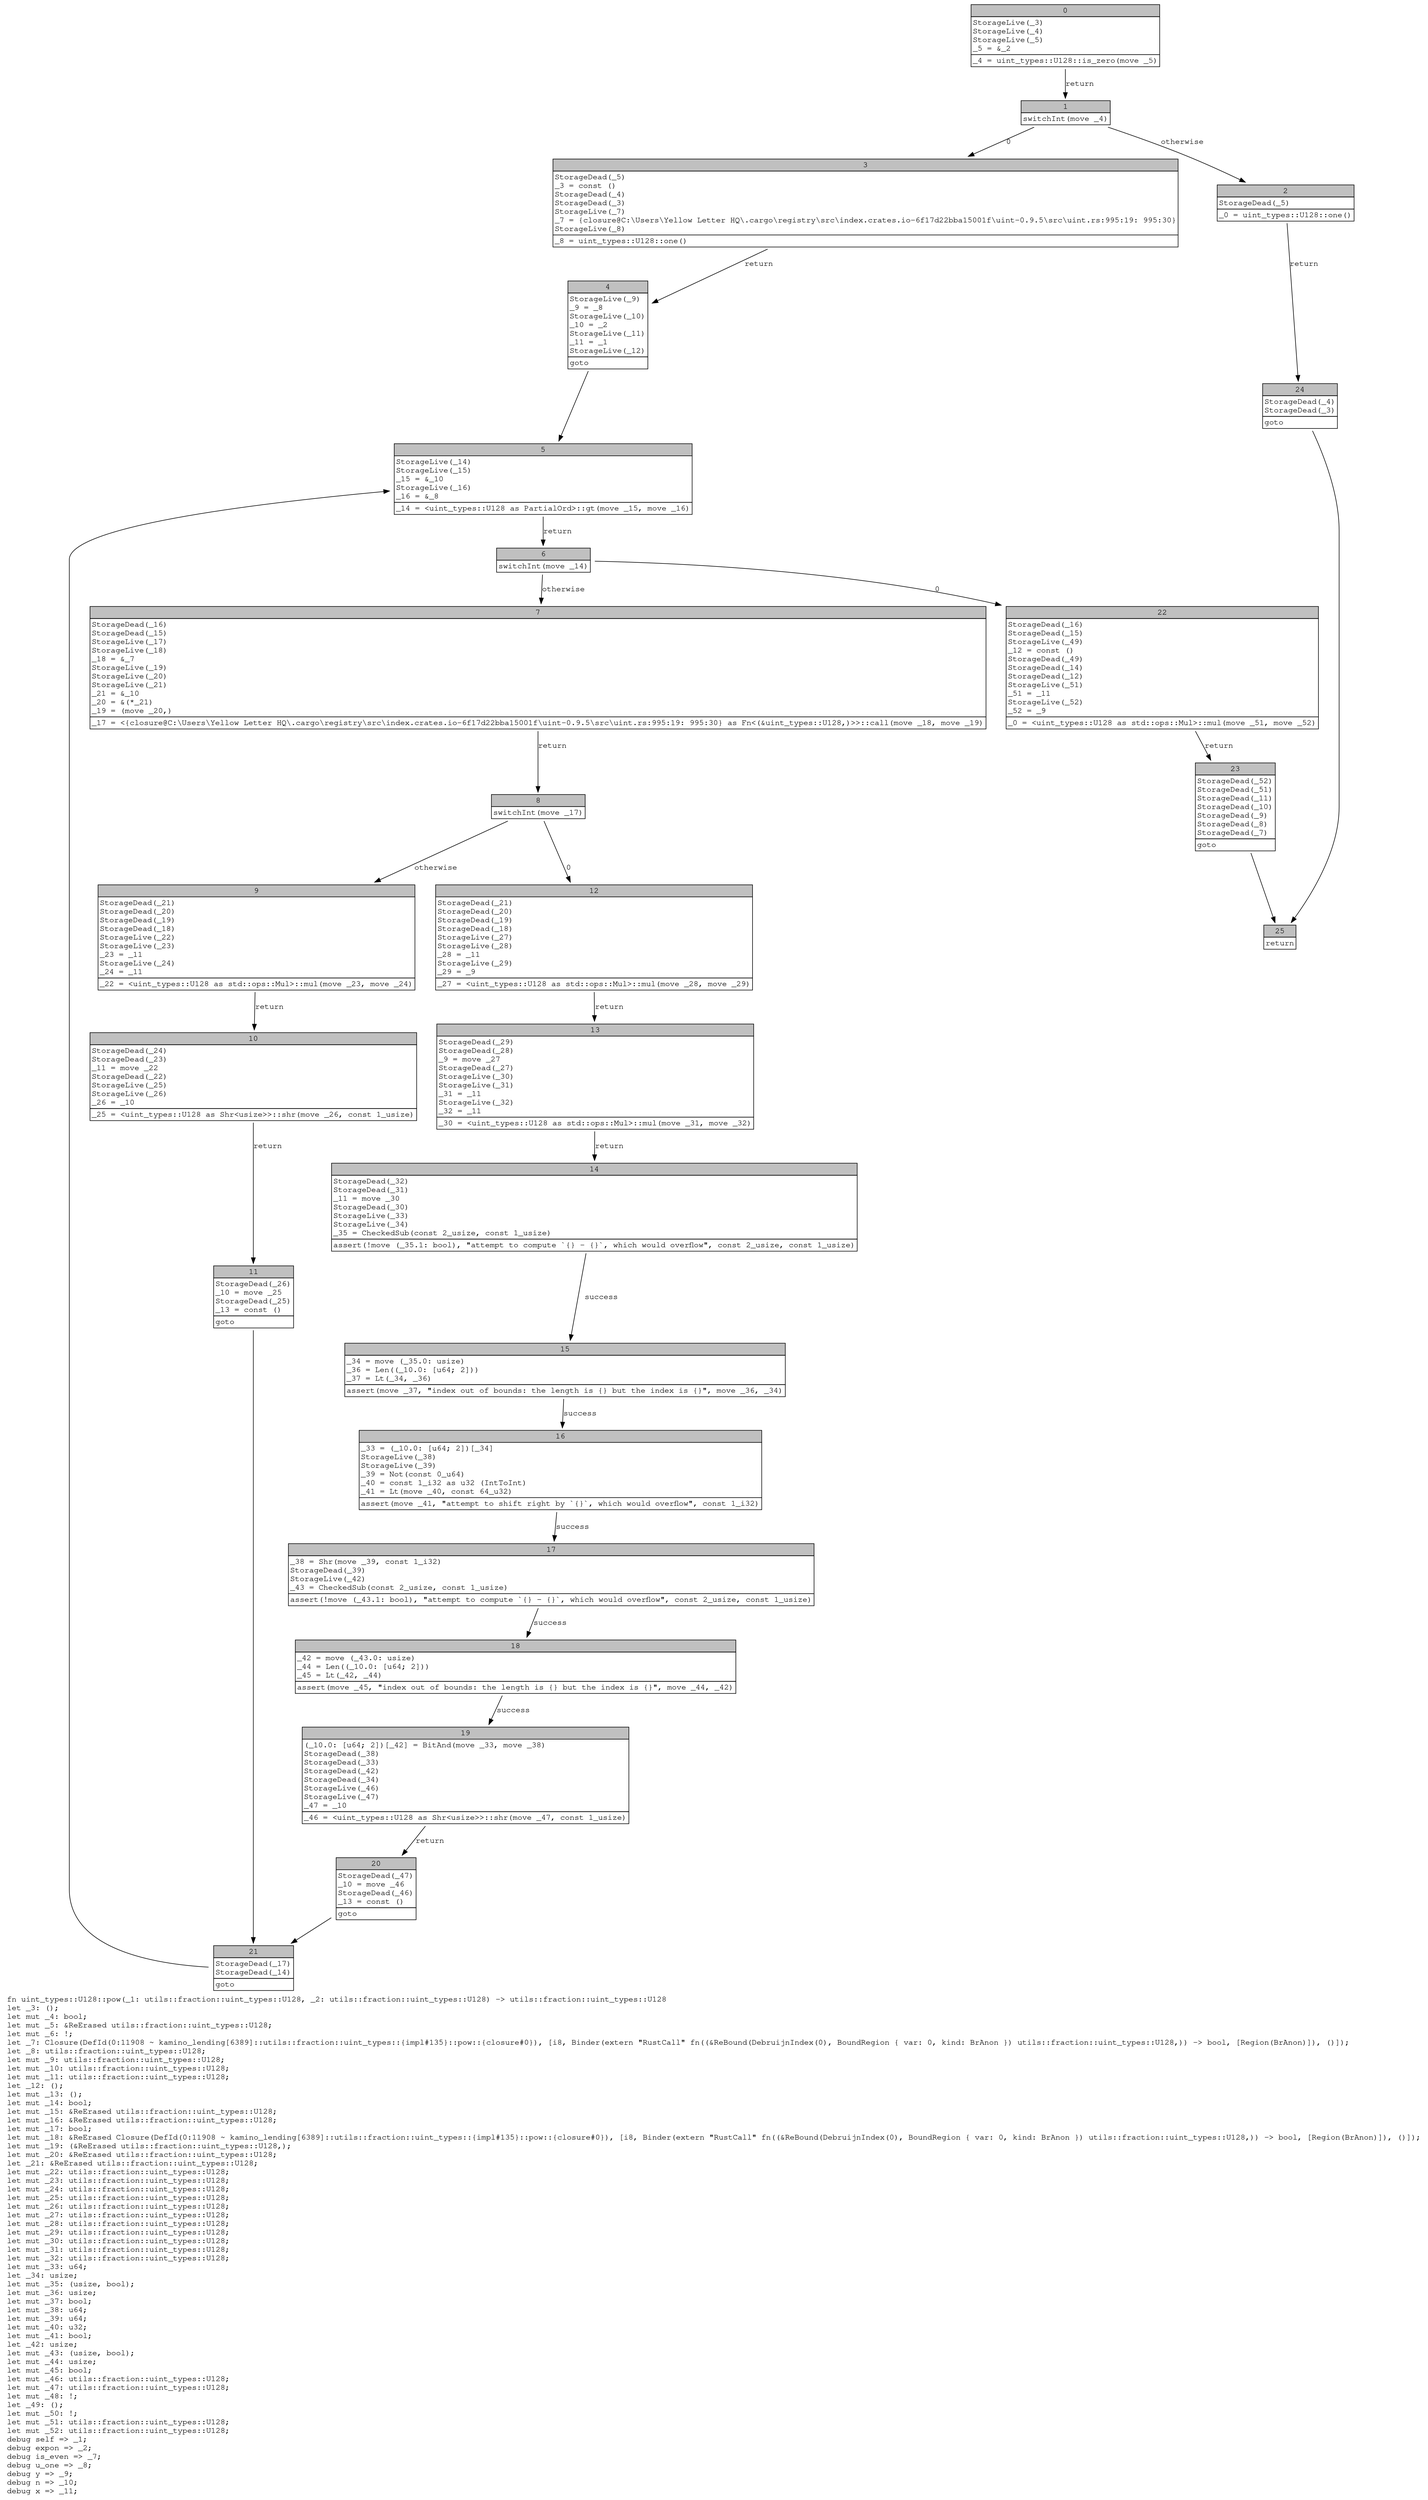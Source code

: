 digraph Mir_0_11907 {
    graph [fontname="Courier, monospace"];
    node [fontname="Courier, monospace"];
    edge [fontname="Courier, monospace"];
    label=<fn uint_types::U128::pow(_1: utils::fraction::uint_types::U128, _2: utils::fraction::uint_types::U128) -&gt; utils::fraction::uint_types::U128<br align="left"/>let _3: ();<br align="left"/>let mut _4: bool;<br align="left"/>let mut _5: &amp;ReErased utils::fraction::uint_types::U128;<br align="left"/>let mut _6: !;<br align="left"/>let _7: Closure(DefId(0:11908 ~ kamino_lending[6389]::utils::fraction::uint_types::{impl#135}::pow::{closure#0}), [i8, Binder(extern &quot;RustCall&quot; fn((&amp;ReBound(DebruijnIndex(0), BoundRegion { var: 0, kind: BrAnon }) utils::fraction::uint_types::U128,)) -&gt; bool, [Region(BrAnon)]), ()]);<br align="left"/>let _8: utils::fraction::uint_types::U128;<br align="left"/>let mut _9: utils::fraction::uint_types::U128;<br align="left"/>let mut _10: utils::fraction::uint_types::U128;<br align="left"/>let mut _11: utils::fraction::uint_types::U128;<br align="left"/>let _12: ();<br align="left"/>let mut _13: ();<br align="left"/>let mut _14: bool;<br align="left"/>let mut _15: &amp;ReErased utils::fraction::uint_types::U128;<br align="left"/>let mut _16: &amp;ReErased utils::fraction::uint_types::U128;<br align="left"/>let mut _17: bool;<br align="left"/>let mut _18: &amp;ReErased Closure(DefId(0:11908 ~ kamino_lending[6389]::utils::fraction::uint_types::{impl#135}::pow::{closure#0}), [i8, Binder(extern &quot;RustCall&quot; fn((&amp;ReBound(DebruijnIndex(0), BoundRegion { var: 0, kind: BrAnon }) utils::fraction::uint_types::U128,)) -&gt; bool, [Region(BrAnon)]), ()]);<br align="left"/>let mut _19: (&amp;ReErased utils::fraction::uint_types::U128,);<br align="left"/>let mut _20: &amp;ReErased utils::fraction::uint_types::U128;<br align="left"/>let _21: &amp;ReErased utils::fraction::uint_types::U128;<br align="left"/>let mut _22: utils::fraction::uint_types::U128;<br align="left"/>let mut _23: utils::fraction::uint_types::U128;<br align="left"/>let mut _24: utils::fraction::uint_types::U128;<br align="left"/>let mut _25: utils::fraction::uint_types::U128;<br align="left"/>let mut _26: utils::fraction::uint_types::U128;<br align="left"/>let mut _27: utils::fraction::uint_types::U128;<br align="left"/>let mut _28: utils::fraction::uint_types::U128;<br align="left"/>let mut _29: utils::fraction::uint_types::U128;<br align="left"/>let mut _30: utils::fraction::uint_types::U128;<br align="left"/>let mut _31: utils::fraction::uint_types::U128;<br align="left"/>let mut _32: utils::fraction::uint_types::U128;<br align="left"/>let mut _33: u64;<br align="left"/>let _34: usize;<br align="left"/>let mut _35: (usize, bool);<br align="left"/>let mut _36: usize;<br align="left"/>let mut _37: bool;<br align="left"/>let mut _38: u64;<br align="left"/>let mut _39: u64;<br align="left"/>let mut _40: u32;<br align="left"/>let mut _41: bool;<br align="left"/>let _42: usize;<br align="left"/>let mut _43: (usize, bool);<br align="left"/>let mut _44: usize;<br align="left"/>let mut _45: bool;<br align="left"/>let mut _46: utils::fraction::uint_types::U128;<br align="left"/>let mut _47: utils::fraction::uint_types::U128;<br align="left"/>let mut _48: !;<br align="left"/>let _49: ();<br align="left"/>let mut _50: !;<br align="left"/>let mut _51: utils::fraction::uint_types::U128;<br align="left"/>let mut _52: utils::fraction::uint_types::U128;<br align="left"/>debug self =&gt; _1;<br align="left"/>debug expon =&gt; _2;<br align="left"/>debug is_even =&gt; _7;<br align="left"/>debug u_one =&gt; _8;<br align="left"/>debug y =&gt; _9;<br align="left"/>debug n =&gt; _10;<br align="left"/>debug x =&gt; _11;<br align="left"/>>;
    bb0__0_11907 [shape="none", label=<<table border="0" cellborder="1" cellspacing="0"><tr><td bgcolor="gray" align="center" colspan="1">0</td></tr><tr><td align="left" balign="left">StorageLive(_3)<br/>StorageLive(_4)<br/>StorageLive(_5)<br/>_5 = &amp;_2<br/></td></tr><tr><td align="left">_4 = uint_types::U128::is_zero(move _5)</td></tr></table>>];
    bb1__0_11907 [shape="none", label=<<table border="0" cellborder="1" cellspacing="0"><tr><td bgcolor="gray" align="center" colspan="1">1</td></tr><tr><td align="left">switchInt(move _4)</td></tr></table>>];
    bb2__0_11907 [shape="none", label=<<table border="0" cellborder="1" cellspacing="0"><tr><td bgcolor="gray" align="center" colspan="1">2</td></tr><tr><td align="left" balign="left">StorageDead(_5)<br/></td></tr><tr><td align="left">_0 = uint_types::U128::one()</td></tr></table>>];
    bb3__0_11907 [shape="none", label=<<table border="0" cellborder="1" cellspacing="0"><tr><td bgcolor="gray" align="center" colspan="1">3</td></tr><tr><td align="left" balign="left">StorageDead(_5)<br/>_3 = const ()<br/>StorageDead(_4)<br/>StorageDead(_3)<br/>StorageLive(_7)<br/>_7 = {closure@C:\Users\Yellow Letter HQ\.cargo\registry\src\index.crates.io-6f17d22bba15001f\uint-0.9.5\src\uint.rs:995:19: 995:30}<br/>StorageLive(_8)<br/></td></tr><tr><td align="left">_8 = uint_types::U128::one()</td></tr></table>>];
    bb4__0_11907 [shape="none", label=<<table border="0" cellborder="1" cellspacing="0"><tr><td bgcolor="gray" align="center" colspan="1">4</td></tr><tr><td align="left" balign="left">StorageLive(_9)<br/>_9 = _8<br/>StorageLive(_10)<br/>_10 = _2<br/>StorageLive(_11)<br/>_11 = _1<br/>StorageLive(_12)<br/></td></tr><tr><td align="left">goto</td></tr></table>>];
    bb5__0_11907 [shape="none", label=<<table border="0" cellborder="1" cellspacing="0"><tr><td bgcolor="gray" align="center" colspan="1">5</td></tr><tr><td align="left" balign="left">StorageLive(_14)<br/>StorageLive(_15)<br/>_15 = &amp;_10<br/>StorageLive(_16)<br/>_16 = &amp;_8<br/></td></tr><tr><td align="left">_14 = &lt;uint_types::U128 as PartialOrd&gt;::gt(move _15, move _16)</td></tr></table>>];
    bb6__0_11907 [shape="none", label=<<table border="0" cellborder="1" cellspacing="0"><tr><td bgcolor="gray" align="center" colspan="1">6</td></tr><tr><td align="left">switchInt(move _14)</td></tr></table>>];
    bb7__0_11907 [shape="none", label=<<table border="0" cellborder="1" cellspacing="0"><tr><td bgcolor="gray" align="center" colspan="1">7</td></tr><tr><td align="left" balign="left">StorageDead(_16)<br/>StorageDead(_15)<br/>StorageLive(_17)<br/>StorageLive(_18)<br/>_18 = &amp;_7<br/>StorageLive(_19)<br/>StorageLive(_20)<br/>StorageLive(_21)<br/>_21 = &amp;_10<br/>_20 = &amp;(*_21)<br/>_19 = (move _20,)<br/></td></tr><tr><td align="left">_17 = &lt;{closure@C:\Users\Yellow Letter HQ\.cargo\registry\src\index.crates.io-6f17d22bba15001f\uint-0.9.5\src\uint.rs:995:19: 995:30} as Fn&lt;(&amp;uint_types::U128,)&gt;&gt;::call(move _18, move _19)</td></tr></table>>];
    bb8__0_11907 [shape="none", label=<<table border="0" cellborder="1" cellspacing="0"><tr><td bgcolor="gray" align="center" colspan="1">8</td></tr><tr><td align="left">switchInt(move _17)</td></tr></table>>];
    bb9__0_11907 [shape="none", label=<<table border="0" cellborder="1" cellspacing="0"><tr><td bgcolor="gray" align="center" colspan="1">9</td></tr><tr><td align="left" balign="left">StorageDead(_21)<br/>StorageDead(_20)<br/>StorageDead(_19)<br/>StorageDead(_18)<br/>StorageLive(_22)<br/>StorageLive(_23)<br/>_23 = _11<br/>StorageLive(_24)<br/>_24 = _11<br/></td></tr><tr><td align="left">_22 = &lt;uint_types::U128 as std::ops::Mul&gt;::mul(move _23, move _24)</td></tr></table>>];
    bb10__0_11907 [shape="none", label=<<table border="0" cellborder="1" cellspacing="0"><tr><td bgcolor="gray" align="center" colspan="1">10</td></tr><tr><td align="left" balign="left">StorageDead(_24)<br/>StorageDead(_23)<br/>_11 = move _22<br/>StorageDead(_22)<br/>StorageLive(_25)<br/>StorageLive(_26)<br/>_26 = _10<br/></td></tr><tr><td align="left">_25 = &lt;uint_types::U128 as Shr&lt;usize&gt;&gt;::shr(move _26, const 1_usize)</td></tr></table>>];
    bb11__0_11907 [shape="none", label=<<table border="0" cellborder="1" cellspacing="0"><tr><td bgcolor="gray" align="center" colspan="1">11</td></tr><tr><td align="left" balign="left">StorageDead(_26)<br/>_10 = move _25<br/>StorageDead(_25)<br/>_13 = const ()<br/></td></tr><tr><td align="left">goto</td></tr></table>>];
    bb12__0_11907 [shape="none", label=<<table border="0" cellborder="1" cellspacing="0"><tr><td bgcolor="gray" align="center" colspan="1">12</td></tr><tr><td align="left" balign="left">StorageDead(_21)<br/>StorageDead(_20)<br/>StorageDead(_19)<br/>StorageDead(_18)<br/>StorageLive(_27)<br/>StorageLive(_28)<br/>_28 = _11<br/>StorageLive(_29)<br/>_29 = _9<br/></td></tr><tr><td align="left">_27 = &lt;uint_types::U128 as std::ops::Mul&gt;::mul(move _28, move _29)</td></tr></table>>];
    bb13__0_11907 [shape="none", label=<<table border="0" cellborder="1" cellspacing="0"><tr><td bgcolor="gray" align="center" colspan="1">13</td></tr><tr><td align="left" balign="left">StorageDead(_29)<br/>StorageDead(_28)<br/>_9 = move _27<br/>StorageDead(_27)<br/>StorageLive(_30)<br/>StorageLive(_31)<br/>_31 = _11<br/>StorageLive(_32)<br/>_32 = _11<br/></td></tr><tr><td align="left">_30 = &lt;uint_types::U128 as std::ops::Mul&gt;::mul(move _31, move _32)</td></tr></table>>];
    bb14__0_11907 [shape="none", label=<<table border="0" cellborder="1" cellspacing="0"><tr><td bgcolor="gray" align="center" colspan="1">14</td></tr><tr><td align="left" balign="left">StorageDead(_32)<br/>StorageDead(_31)<br/>_11 = move _30<br/>StorageDead(_30)<br/>StorageLive(_33)<br/>StorageLive(_34)<br/>_35 = CheckedSub(const 2_usize, const 1_usize)<br/></td></tr><tr><td align="left">assert(!move (_35.1: bool), &quot;attempt to compute `{} - {}`, which would overflow&quot;, const 2_usize, const 1_usize)</td></tr></table>>];
    bb15__0_11907 [shape="none", label=<<table border="0" cellborder="1" cellspacing="0"><tr><td bgcolor="gray" align="center" colspan="1">15</td></tr><tr><td align="left" balign="left">_34 = move (_35.0: usize)<br/>_36 = Len((_10.0: [u64; 2]))<br/>_37 = Lt(_34, _36)<br/></td></tr><tr><td align="left">assert(move _37, &quot;index out of bounds: the length is {} but the index is {}&quot;, move _36, _34)</td></tr></table>>];
    bb16__0_11907 [shape="none", label=<<table border="0" cellborder="1" cellspacing="0"><tr><td bgcolor="gray" align="center" colspan="1">16</td></tr><tr><td align="left" balign="left">_33 = (_10.0: [u64; 2])[_34]<br/>StorageLive(_38)<br/>StorageLive(_39)<br/>_39 = Not(const 0_u64)<br/>_40 = const 1_i32 as u32 (IntToInt)<br/>_41 = Lt(move _40, const 64_u32)<br/></td></tr><tr><td align="left">assert(move _41, &quot;attempt to shift right by `{}`, which would overflow&quot;, const 1_i32)</td></tr></table>>];
    bb17__0_11907 [shape="none", label=<<table border="0" cellborder="1" cellspacing="0"><tr><td bgcolor="gray" align="center" colspan="1">17</td></tr><tr><td align="left" balign="left">_38 = Shr(move _39, const 1_i32)<br/>StorageDead(_39)<br/>StorageLive(_42)<br/>_43 = CheckedSub(const 2_usize, const 1_usize)<br/></td></tr><tr><td align="left">assert(!move (_43.1: bool), &quot;attempt to compute `{} - {}`, which would overflow&quot;, const 2_usize, const 1_usize)</td></tr></table>>];
    bb18__0_11907 [shape="none", label=<<table border="0" cellborder="1" cellspacing="0"><tr><td bgcolor="gray" align="center" colspan="1">18</td></tr><tr><td align="left" balign="left">_42 = move (_43.0: usize)<br/>_44 = Len((_10.0: [u64; 2]))<br/>_45 = Lt(_42, _44)<br/></td></tr><tr><td align="left">assert(move _45, &quot;index out of bounds: the length is {} but the index is {}&quot;, move _44, _42)</td></tr></table>>];
    bb19__0_11907 [shape="none", label=<<table border="0" cellborder="1" cellspacing="0"><tr><td bgcolor="gray" align="center" colspan="1">19</td></tr><tr><td align="left" balign="left">(_10.0: [u64; 2])[_42] = BitAnd(move _33, move _38)<br/>StorageDead(_38)<br/>StorageDead(_33)<br/>StorageDead(_42)<br/>StorageDead(_34)<br/>StorageLive(_46)<br/>StorageLive(_47)<br/>_47 = _10<br/></td></tr><tr><td align="left">_46 = &lt;uint_types::U128 as Shr&lt;usize&gt;&gt;::shr(move _47, const 1_usize)</td></tr></table>>];
    bb20__0_11907 [shape="none", label=<<table border="0" cellborder="1" cellspacing="0"><tr><td bgcolor="gray" align="center" colspan="1">20</td></tr><tr><td align="left" balign="left">StorageDead(_47)<br/>_10 = move _46<br/>StorageDead(_46)<br/>_13 = const ()<br/></td></tr><tr><td align="left">goto</td></tr></table>>];
    bb21__0_11907 [shape="none", label=<<table border="0" cellborder="1" cellspacing="0"><tr><td bgcolor="gray" align="center" colspan="1">21</td></tr><tr><td align="left" balign="left">StorageDead(_17)<br/>StorageDead(_14)<br/></td></tr><tr><td align="left">goto</td></tr></table>>];
    bb22__0_11907 [shape="none", label=<<table border="0" cellborder="1" cellspacing="0"><tr><td bgcolor="gray" align="center" colspan="1">22</td></tr><tr><td align="left" balign="left">StorageDead(_16)<br/>StorageDead(_15)<br/>StorageLive(_49)<br/>_12 = const ()<br/>StorageDead(_49)<br/>StorageDead(_14)<br/>StorageDead(_12)<br/>StorageLive(_51)<br/>_51 = _11<br/>StorageLive(_52)<br/>_52 = _9<br/></td></tr><tr><td align="left">_0 = &lt;uint_types::U128 as std::ops::Mul&gt;::mul(move _51, move _52)</td></tr></table>>];
    bb23__0_11907 [shape="none", label=<<table border="0" cellborder="1" cellspacing="0"><tr><td bgcolor="gray" align="center" colspan="1">23</td></tr><tr><td align="left" balign="left">StorageDead(_52)<br/>StorageDead(_51)<br/>StorageDead(_11)<br/>StorageDead(_10)<br/>StorageDead(_9)<br/>StorageDead(_8)<br/>StorageDead(_7)<br/></td></tr><tr><td align="left">goto</td></tr></table>>];
    bb24__0_11907 [shape="none", label=<<table border="0" cellborder="1" cellspacing="0"><tr><td bgcolor="gray" align="center" colspan="1">24</td></tr><tr><td align="left" balign="left">StorageDead(_4)<br/>StorageDead(_3)<br/></td></tr><tr><td align="left">goto</td></tr></table>>];
    bb25__0_11907 [shape="none", label=<<table border="0" cellborder="1" cellspacing="0"><tr><td bgcolor="gray" align="center" colspan="1">25</td></tr><tr><td align="left">return</td></tr></table>>];
    bb0__0_11907 -> bb1__0_11907 [label="return"];
    bb1__0_11907 -> bb3__0_11907 [label="0"];
    bb1__0_11907 -> bb2__0_11907 [label="otherwise"];
    bb2__0_11907 -> bb24__0_11907 [label="return"];
    bb3__0_11907 -> bb4__0_11907 [label="return"];
    bb4__0_11907 -> bb5__0_11907 [label=""];
    bb5__0_11907 -> bb6__0_11907 [label="return"];
    bb6__0_11907 -> bb22__0_11907 [label="0"];
    bb6__0_11907 -> bb7__0_11907 [label="otherwise"];
    bb7__0_11907 -> bb8__0_11907 [label="return"];
    bb8__0_11907 -> bb12__0_11907 [label="0"];
    bb8__0_11907 -> bb9__0_11907 [label="otherwise"];
    bb9__0_11907 -> bb10__0_11907 [label="return"];
    bb10__0_11907 -> bb11__0_11907 [label="return"];
    bb11__0_11907 -> bb21__0_11907 [label=""];
    bb12__0_11907 -> bb13__0_11907 [label="return"];
    bb13__0_11907 -> bb14__0_11907 [label="return"];
    bb14__0_11907 -> bb15__0_11907 [label="success"];
    bb15__0_11907 -> bb16__0_11907 [label="success"];
    bb16__0_11907 -> bb17__0_11907 [label="success"];
    bb17__0_11907 -> bb18__0_11907 [label="success"];
    bb18__0_11907 -> bb19__0_11907 [label="success"];
    bb19__0_11907 -> bb20__0_11907 [label="return"];
    bb20__0_11907 -> bb21__0_11907 [label=""];
    bb21__0_11907 -> bb5__0_11907 [label=""];
    bb22__0_11907 -> bb23__0_11907 [label="return"];
    bb23__0_11907 -> bb25__0_11907 [label=""];
    bb24__0_11907 -> bb25__0_11907 [label=""];
}
